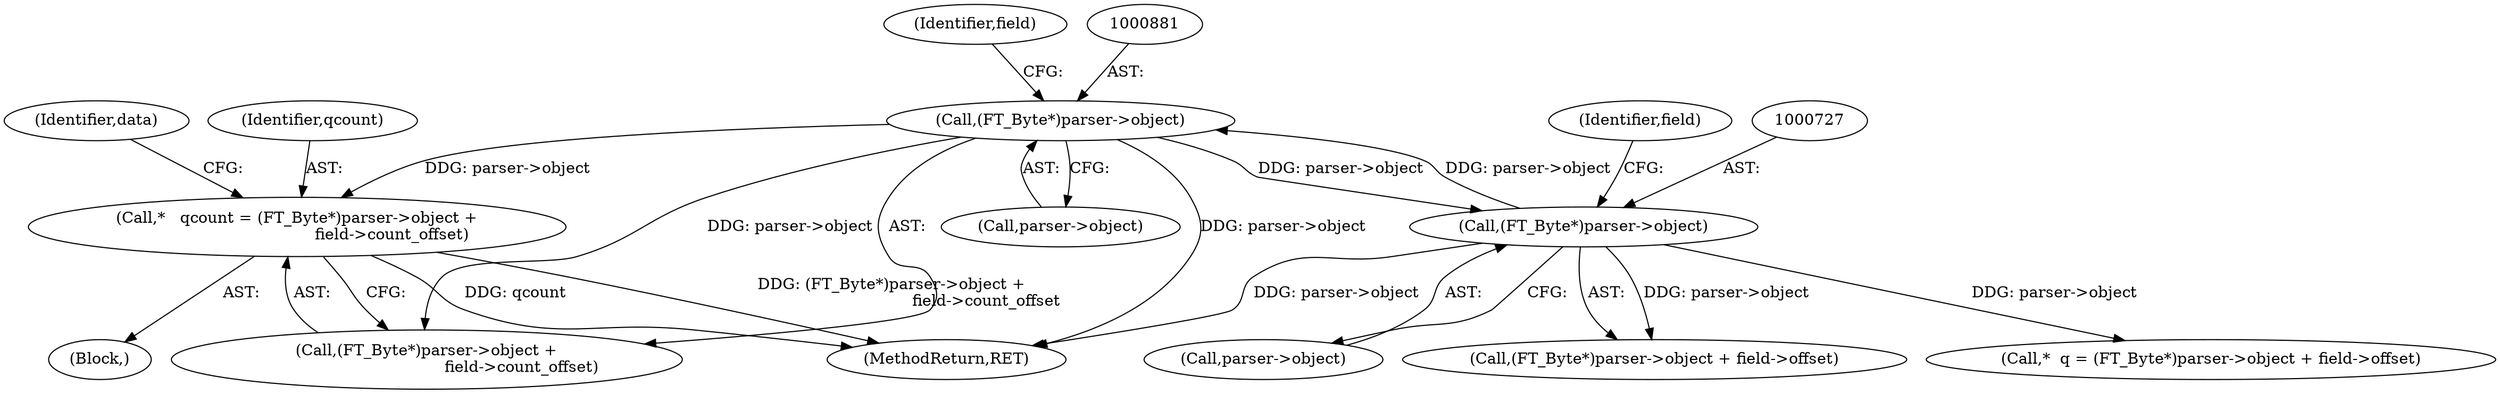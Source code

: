 digraph "0_savannah_beecf80a6deecbaf5d264d4f864451bde4fe98b8@pointer" {
"1000877" [label="(Call,*   qcount = (FT_Byte*)parser->object +\n                                      field->count_offset)"];
"1000880" [label="(Call,(FT_Byte*)parser->object)"];
"1000726" [label="(Call,(FT_Byte*)parser->object)"];
"1000726" [label="(Call,(FT_Byte*)parser->object)"];
"1000732" [label="(Identifier,field)"];
"1000890" [label="(Identifier,data)"];
"1000728" [label="(Call,parser->object)"];
"1000878" [label="(Identifier,qcount)"];
"1000877" [label="(Call,*   qcount = (FT_Byte*)parser->object +\n                                      field->count_offset)"];
"1001026" [label="(MethodReturn,RET)"];
"1000875" [label="(Block,)"];
"1000723" [label="(Call,*  q = (FT_Byte*)parser->object + field->offset)"];
"1000882" [label="(Call,parser->object)"];
"1000725" [label="(Call,(FT_Byte*)parser->object + field->offset)"];
"1000879" [label="(Call,(FT_Byte*)parser->object +\n                                      field->count_offset)"];
"1000886" [label="(Identifier,field)"];
"1000880" [label="(Call,(FT_Byte*)parser->object)"];
"1000877" -> "1000875"  [label="AST: "];
"1000877" -> "1000879"  [label="CFG: "];
"1000878" -> "1000877"  [label="AST: "];
"1000879" -> "1000877"  [label="AST: "];
"1000890" -> "1000877"  [label="CFG: "];
"1000877" -> "1001026"  [label="DDG: qcount"];
"1000877" -> "1001026"  [label="DDG: (FT_Byte*)parser->object +\n                                      field->count_offset"];
"1000880" -> "1000877"  [label="DDG: parser->object"];
"1000880" -> "1000879"  [label="AST: "];
"1000880" -> "1000882"  [label="CFG: "];
"1000881" -> "1000880"  [label="AST: "];
"1000882" -> "1000880"  [label="AST: "];
"1000886" -> "1000880"  [label="CFG: "];
"1000880" -> "1001026"  [label="DDG: parser->object"];
"1000880" -> "1000726"  [label="DDG: parser->object"];
"1000880" -> "1000879"  [label="DDG: parser->object"];
"1000726" -> "1000880"  [label="DDG: parser->object"];
"1000726" -> "1000725"  [label="AST: "];
"1000726" -> "1000728"  [label="CFG: "];
"1000727" -> "1000726"  [label="AST: "];
"1000728" -> "1000726"  [label="AST: "];
"1000732" -> "1000726"  [label="CFG: "];
"1000726" -> "1001026"  [label="DDG: parser->object"];
"1000726" -> "1000723"  [label="DDG: parser->object"];
"1000726" -> "1000725"  [label="DDG: parser->object"];
}
